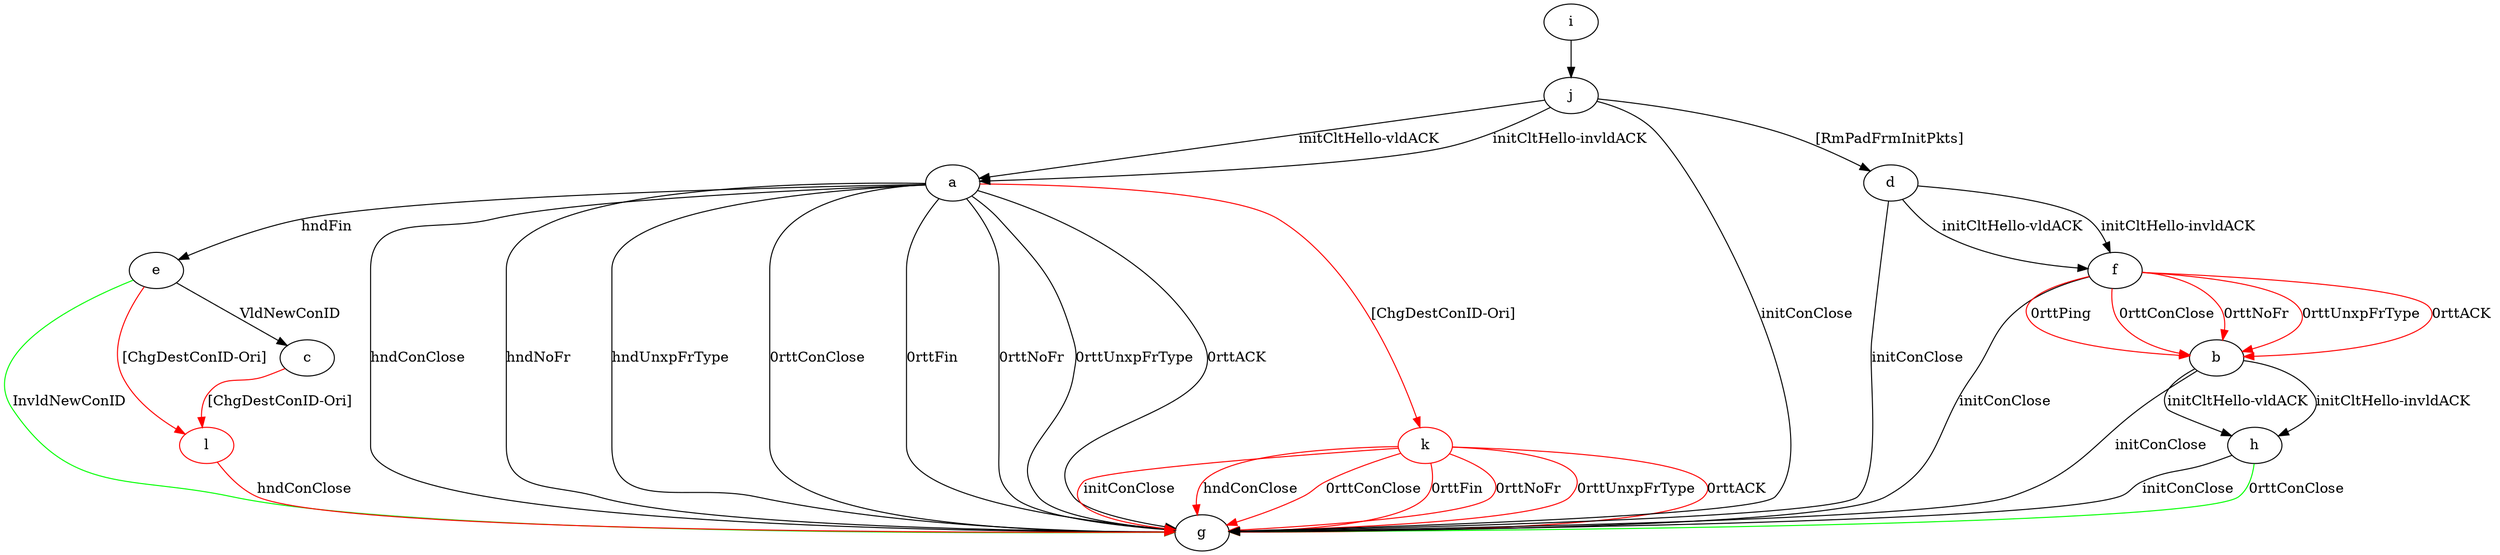 digraph "" {
	a -> e	[key=0,
		label="hndFin "];
	a -> g	[key=0,
		label="hndConClose "];
	a -> g	[key=1,
		label="hndNoFr "];
	a -> g	[key=2,
		label="hndUnxpFrType "];
	a -> g	[key=3,
		label="0rttConClose "];
	a -> g	[key=4,
		label="0rttFin "];
	a -> g	[key=5,
		label="0rttNoFr "];
	a -> g	[key=6,
		label="0rttUnxpFrType "];
	a -> g	[key=7,
		label="0rttACK "];
	k	[color=red];
	a -> k	[key=0,
		color=red,
		label="[ChgDestConID-Ori] "];
	b -> g	[key=0,
		label="initConClose "];
	b -> h	[key=0,
		label="initCltHello-vldACK "];
	b -> h	[key=1,
		label="initCltHello-invldACK "];
	l	[color=red];
	c -> l	[key=0,
		color=red,
		label="[ChgDestConID-Ori] "];
	d -> f	[key=0,
		label="initCltHello-vldACK "];
	d -> f	[key=1,
		label="initCltHello-invldACK "];
	d -> g	[key=0,
		label="initConClose "];
	e -> c	[key=0,
		label="VldNewConID "];
	e -> g	[key=0,
		color=green,
		label="InvldNewConID "];
	e -> l	[key=0,
		color=red,
		label="[ChgDestConID-Ori] "];
	f -> b	[key=0,
		color=red,
		label="0rttPing "];
	f -> b	[key=1,
		color=red,
		label="0rttConClose "];
	f -> b	[key=2,
		color=red,
		label="0rttNoFr "];
	f -> b	[key=3,
		color=red,
		label="0rttUnxpFrType "];
	f -> b	[key=4,
		color=red,
		label="0rttACK "];
	f -> g	[key=0,
		label="initConClose "];
	h -> g	[key=0,
		label="initConClose "];
	h -> g	[key=1,
		color=green,
		label="0rttConClose "];
	i -> j	[key=0];
	j -> a	[key=0,
		label="initCltHello-vldACK "];
	j -> a	[key=1,
		label="initCltHello-invldACK "];
	j -> d	[key=0,
		label="[RmPadFrmInitPkts] "];
	j -> g	[key=0,
		label="initConClose "];
	k -> g	[key=0,
		color=red,
		label="initConClose "];
	k -> g	[key=1,
		color=red,
		label="hndConClose "];
	k -> g	[key=2,
		color=red,
		label="0rttConClose "];
	k -> g	[key=3,
		color=red,
		label="0rttFin "];
	k -> g	[key=4,
		color=red,
		label="0rttNoFr "];
	k -> g	[key=5,
		color=red,
		label="0rttUnxpFrType "];
	k -> g	[key=6,
		color=red,
		label="0rttACK "];
	l -> g	[key=0,
		color=red,
		label="hndConClose "];
}
